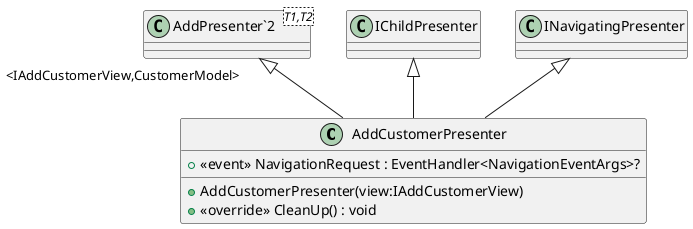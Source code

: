 @startuml
class AddCustomerPresenter {
    +  <<event>> NavigationRequest : EventHandler<NavigationEventArgs>? 
    + AddCustomerPresenter(view:IAddCustomerView)
    + <<override>> CleanUp() : void
}
class "AddPresenter`2"<T1,T2> {
}
"AddPresenter`2" "<IAddCustomerView,CustomerModel>" <|-- AddCustomerPresenter
IChildPresenter <|-- AddCustomerPresenter
INavigatingPresenter <|-- AddCustomerPresenter
@enduml
